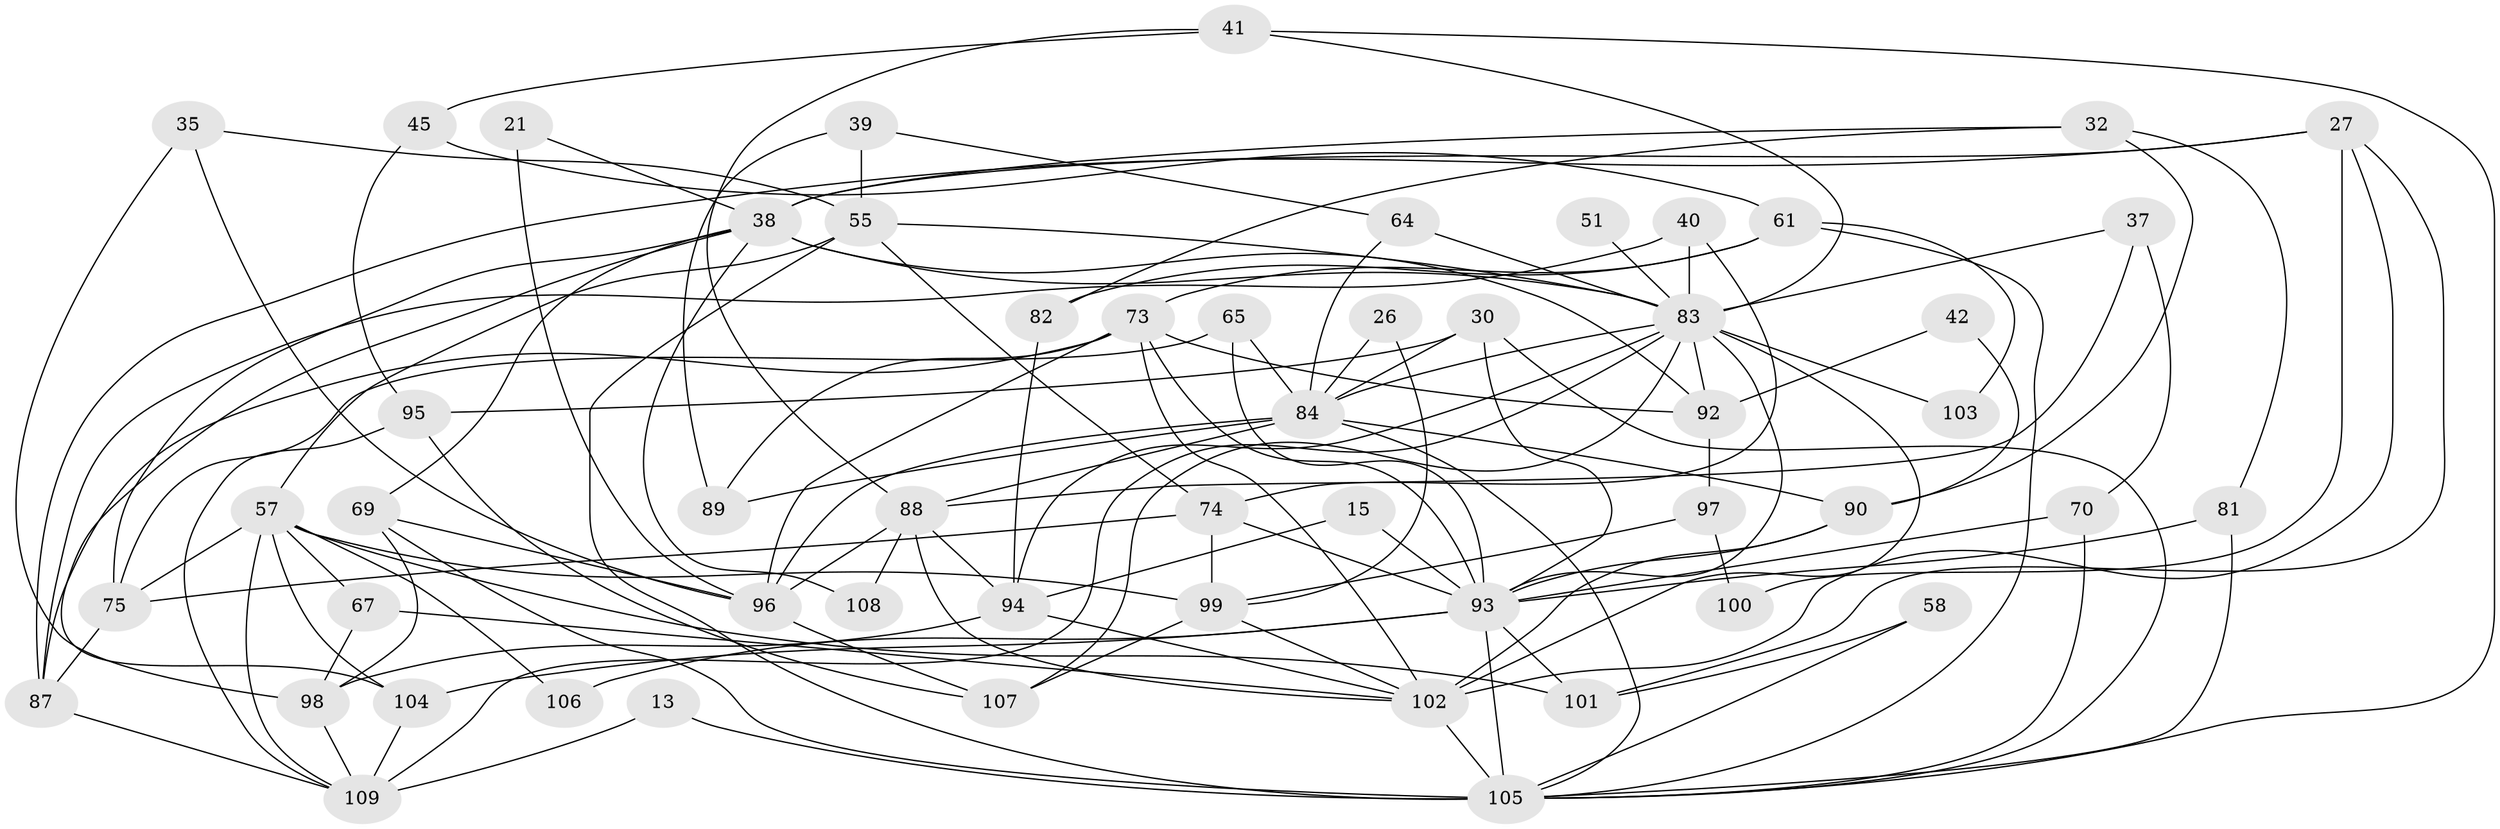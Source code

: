 // original degree distribution, {4: 0.23853211009174313, 5: 0.2018348623853211, 7: 0.027522935779816515, 3: 0.26605504587155965, 8: 0.03669724770642202, 2: 0.1559633027522936, 6: 0.07339449541284404}
// Generated by graph-tools (version 1.1) at 2025/50/03/09/25 04:50:05]
// undirected, 54 vertices, 127 edges
graph export_dot {
graph [start="1"]
  node [color=gray90,style=filled];
  13;
  15;
  21;
  26;
  27;
  30 [super="+19"];
  32;
  35;
  37 [super="+23"];
  38 [super="+10"];
  39;
  40;
  41;
  42;
  45;
  51;
  55 [super="+49"];
  57 [super="+7+36"];
  58;
  61 [super="+33"];
  64;
  65 [super="+29"];
  67;
  69;
  70;
  73 [super="+4+46+54"];
  74 [super="+8"];
  75;
  81;
  82;
  83 [super="+16+63+72+56"];
  84 [super="+11+78+47+60"];
  87;
  88 [super="+62"];
  89;
  90 [super="+22"];
  92 [super="+76"];
  93 [super="+52+59+18"];
  94 [super="+79+86"];
  95;
  96 [super="+48+85"];
  97;
  98;
  99 [super="+34"];
  100;
  101;
  102 [super="+24+71"];
  103;
  104;
  105 [super="+80+77"];
  106;
  107;
  108;
  109 [super="+91"];
  13 -- 109;
  13 -- 105;
  15 -- 94;
  15 -- 93;
  21 -- 96;
  21 -- 38;
  26 -- 84;
  26 -- 99;
  27 -- 87;
  27 -- 100;
  27 -- 101;
  27 -- 38;
  27 -- 102;
  30 -- 95;
  30 -- 93;
  30 -- 105 [weight=2];
  30 -- 84;
  32 -- 81;
  32 -- 82;
  32 -- 38;
  32 -- 90;
  35 -- 98;
  35 -- 96;
  35 -- 55;
  37 -- 70;
  37 -- 88;
  37 -- 83;
  38 -- 104;
  38 -- 92;
  38 -- 69;
  38 -- 75;
  38 -- 108;
  38 -- 83;
  39 -- 64;
  39 -- 89;
  39 -- 55;
  40 -- 83;
  40 -- 87;
  40 -- 74;
  41 -- 105;
  41 -- 88;
  41 -- 45;
  41 -- 83;
  42 -- 90;
  42 -- 92;
  45 -- 95;
  45 -- 61;
  51 -- 83 [weight=2];
  55 -- 57;
  55 -- 74;
  55 -- 105 [weight=3];
  55 -- 83 [weight=2];
  57 -- 106;
  57 -- 75;
  57 -- 104;
  57 -- 67;
  57 -- 101;
  57 -- 99;
  57 -- 109;
  58 -- 101;
  58 -- 105;
  61 -- 82;
  61 -- 103;
  61 -- 105 [weight=2];
  61 -- 73;
  64 -- 83 [weight=2];
  64 -- 84;
  65 -- 75;
  65 -- 84;
  65 -- 93 [weight=3];
  67 -- 98;
  67 -- 102;
  69 -- 96;
  69 -- 98;
  69 -- 105;
  70 -- 93 [weight=2];
  70 -- 105;
  73 -- 89;
  73 -- 96 [weight=4];
  73 -- 87;
  73 -- 92 [weight=2];
  73 -- 93 [weight=2];
  73 -- 102;
  74 -- 75;
  74 -- 99;
  74 -- 93;
  75 -- 87;
  81 -- 93;
  81 -- 105;
  82 -- 94;
  83 -- 107;
  83 -- 102 [weight=2];
  83 -- 109 [weight=2];
  83 -- 93 [weight=6];
  83 -- 103;
  83 -- 92;
  83 -- 84;
  83 -- 94;
  84 -- 96 [weight=3];
  84 -- 90;
  84 -- 89;
  84 -- 88;
  84 -- 105 [weight=2];
  87 -- 109;
  88 -- 94 [weight=4];
  88 -- 108;
  88 -- 96 [weight=3];
  88 -- 102;
  90 -- 93;
  90 -- 102;
  92 -- 97;
  93 -- 101;
  93 -- 104 [weight=2];
  93 -- 106;
  93 -- 105 [weight=3];
  94 -- 98;
  94 -- 102;
  95 -- 107;
  95 -- 109;
  96 -- 107;
  97 -- 100;
  97 -- 99;
  98 -- 109;
  99 -- 107;
  99 -- 102;
  102 -- 105 [weight=3];
  104 -- 109;
}
